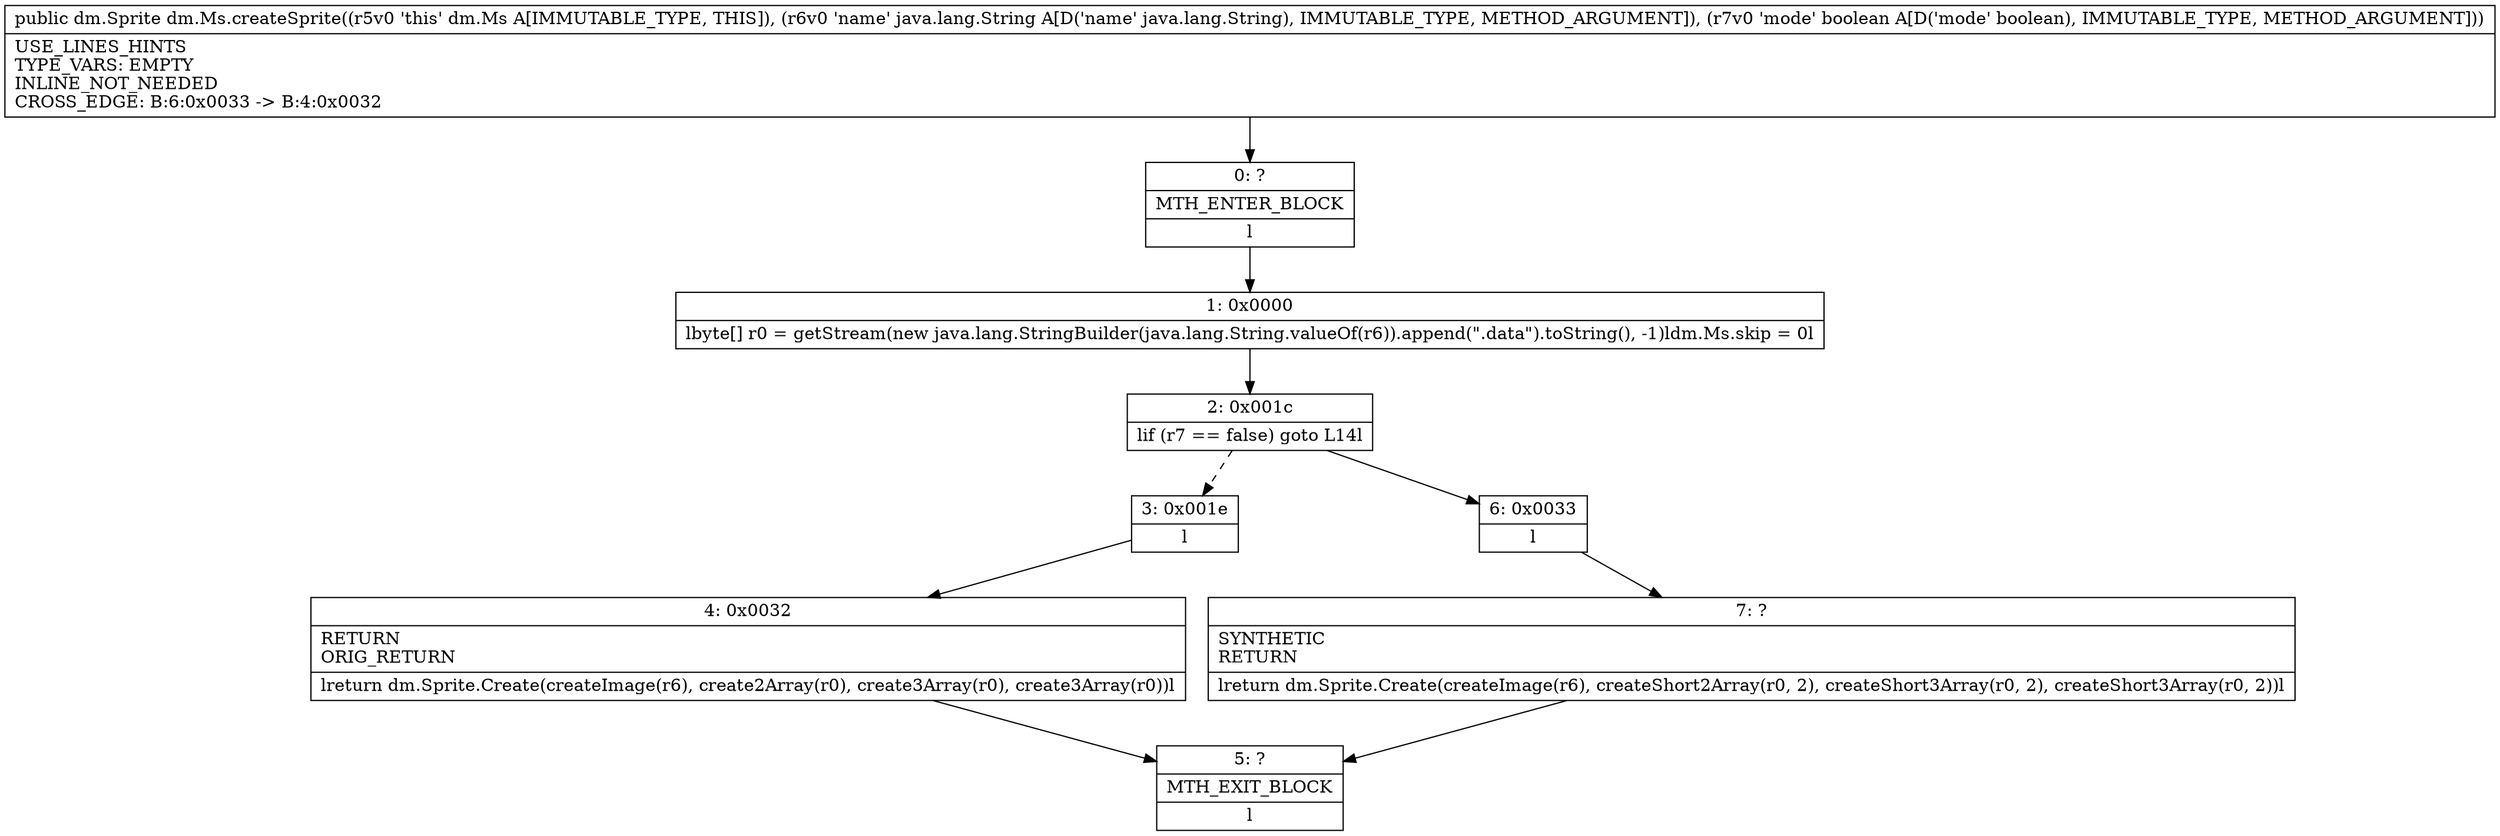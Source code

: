 digraph "CFG fordm.Ms.createSprite(Ljava\/lang\/String;Z)Ldm\/Sprite;" {
Node_0 [shape=record,label="{0\:\ ?|MTH_ENTER_BLOCK\l|l}"];
Node_1 [shape=record,label="{1\:\ 0x0000|lbyte[] r0 = getStream(new java.lang.StringBuilder(java.lang.String.valueOf(r6)).append(\".data\").toString(), \-1)ldm.Ms.skip = 0l}"];
Node_2 [shape=record,label="{2\:\ 0x001c|lif (r7 == false) goto L14l}"];
Node_3 [shape=record,label="{3\:\ 0x001e|l}"];
Node_4 [shape=record,label="{4\:\ 0x0032|RETURN\lORIG_RETURN\l|lreturn dm.Sprite.Create(createImage(r6), create2Array(r0), create3Array(r0), create3Array(r0))l}"];
Node_5 [shape=record,label="{5\:\ ?|MTH_EXIT_BLOCK\l|l}"];
Node_6 [shape=record,label="{6\:\ 0x0033|l}"];
Node_7 [shape=record,label="{7\:\ ?|SYNTHETIC\lRETURN\l|lreturn dm.Sprite.Create(createImage(r6), createShort2Array(r0, 2), createShort3Array(r0, 2), createShort3Array(r0, 2))l}"];
MethodNode[shape=record,label="{public dm.Sprite dm.Ms.createSprite((r5v0 'this' dm.Ms A[IMMUTABLE_TYPE, THIS]), (r6v0 'name' java.lang.String A[D('name' java.lang.String), IMMUTABLE_TYPE, METHOD_ARGUMENT]), (r7v0 'mode' boolean A[D('mode' boolean), IMMUTABLE_TYPE, METHOD_ARGUMENT]))  | USE_LINES_HINTS\lTYPE_VARS: EMPTY\lINLINE_NOT_NEEDED\lCROSS_EDGE: B:6:0x0033 \-\> B:4:0x0032\l}"];
MethodNode -> Node_0;
Node_0 -> Node_1;
Node_1 -> Node_2;
Node_2 -> Node_3[style=dashed];
Node_2 -> Node_6;
Node_3 -> Node_4;
Node_4 -> Node_5;
Node_6 -> Node_7;
Node_7 -> Node_5;
}

